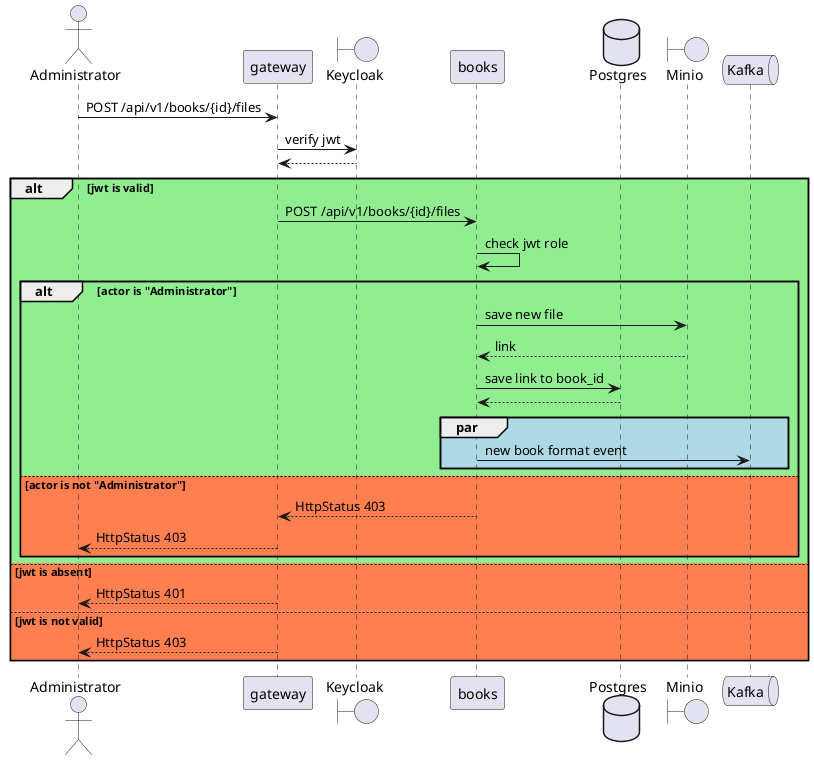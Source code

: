 @startuml

actor "Administrator" as admin
participant "gateway" as gw
boundary "Keycloak" as kk
participant "books" as books
database "Postgres" as pg_books
boundary "Minio" as minio
queue "Kafka" as kafka

admin -> gw: POST /api/v1/books/{id}/files
gw -> kk: verify jwt
kk --> gw
alt #lightgreen jwt is valid
    gw -> books:  POST /api/v1/books/{id}/files
    books -> books: check jwt role
    alt #lightgreen actor is "Administrator"
        books -> minio: save new file
        minio --> books: link
        books -> pg_books: save link to book_id
        pg_books --> books
        par #lightblue
            books -> kafka: new book format event
        end
    else #coral actor is not "Administrator"
        books --> gw: HttpStatus 403
        gw --> admin: HttpStatus 403
    end

else #coral jwt is absent
    gw --> admin: HttpStatus 401
else #coral jwt is not valid
    gw --> admin: HttpStatus 403
end

@enduml